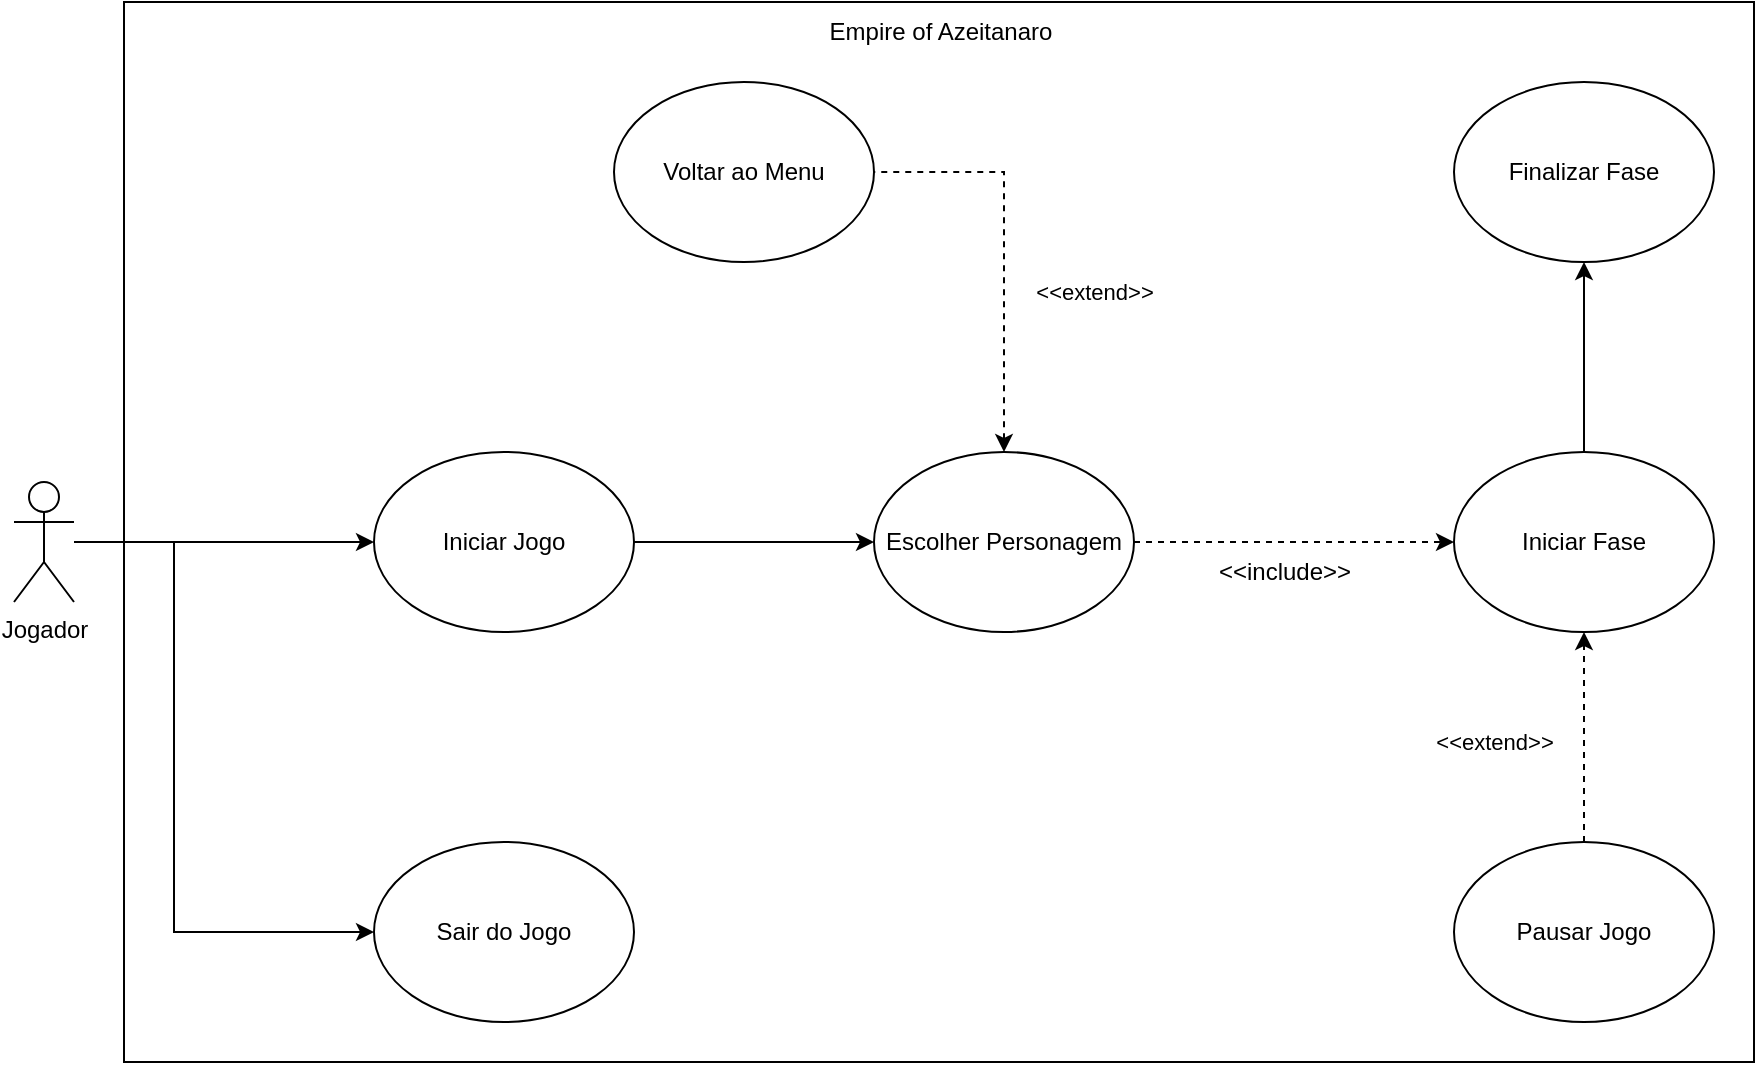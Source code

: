 <mxfile version="26.2.2">
  <diagram name="Página-1" id="15wD4XdWJOHvP9UWTnK-">
    <mxGraphModel grid="1" page="1" gridSize="10" guides="1" tooltips="1" connect="1" arrows="1" fold="1" pageScale="1" pageWidth="827" pageHeight="1169" math="0" shadow="0">
      <root>
        <mxCell id="0" />
        <mxCell id="1" parent="0" />
        <mxCell id="fjldj0I1w6XwQi6lwWwb-43" value="" style="rounded=0;whiteSpace=wrap;html=1;" vertex="1" parent="1">
          <mxGeometry x="95" y="500" width="815" height="530" as="geometry" />
        </mxCell>
        <mxCell id="fjldj0I1w6XwQi6lwWwb-2" value="Jogador" style="shape=umlActor;verticalLabelPosition=bottom;verticalAlign=top;html=1;outlineConnect=0;" vertex="1" parent="1">
          <mxGeometry x="40" y="740" width="30" height="60" as="geometry" />
        </mxCell>
        <mxCell id="fjldj0I1w6XwQi6lwWwb-4" value="Iniciar Jogo" style="ellipse;whiteSpace=wrap;html=1;" vertex="1" parent="1">
          <mxGeometry x="220" y="725" width="130" height="90" as="geometry" />
        </mxCell>
        <mxCell id="fjldj0I1w6XwQi6lwWwb-5" value="Sair do Jogo" style="ellipse;whiteSpace=wrap;html=1;" vertex="1" parent="1">
          <mxGeometry x="220" y="920" width="130" height="90" as="geometry" />
        </mxCell>
        <mxCell id="fjldj0I1w6XwQi6lwWwb-6" value="Escolher Personagem" style="ellipse;whiteSpace=wrap;html=1;" vertex="1" parent="1">
          <mxGeometry x="470" y="725" width="130" height="90" as="geometry" />
        </mxCell>
        <mxCell id="fjldj0I1w6XwQi6lwWwb-9" value="" style="endArrow=classic;html=1;rounded=0;entryX=0;entryY=0.5;entryDx=0;entryDy=0;" edge="1" parent="1" source="fjldj0I1w6XwQi6lwWwb-2" target="fjldj0I1w6XwQi6lwWwb-4">
          <mxGeometry width="50" height="50" relative="1" as="geometry">
            <mxPoint x="390" y="810" as="sourcePoint" />
            <mxPoint x="440" y="760" as="targetPoint" />
          </mxGeometry>
        </mxCell>
        <mxCell id="fjldj0I1w6XwQi6lwWwb-10" value="" style="endArrow=classic;html=1;rounded=0;exitX=1;exitY=0.5;exitDx=0;exitDy=0;entryX=0;entryY=0.5;entryDx=0;entryDy=0;" edge="1" parent="1" source="fjldj0I1w6XwQi6lwWwb-4" target="fjldj0I1w6XwQi6lwWwb-6">
          <mxGeometry width="50" height="50" relative="1" as="geometry">
            <mxPoint x="390" y="810" as="sourcePoint" />
            <mxPoint x="440" y="760" as="targetPoint" />
          </mxGeometry>
        </mxCell>
        <mxCell id="fjldj0I1w6XwQi6lwWwb-11" value="" style="endArrow=classic;html=1;rounded=0;entryX=0;entryY=0.5;entryDx=0;entryDy=0;" edge="1" parent="1" target="fjldj0I1w6XwQi6lwWwb-5">
          <mxGeometry width="50" height="50" relative="1" as="geometry">
            <mxPoint x="120" y="770" as="sourcePoint" />
            <mxPoint x="440" y="760" as="targetPoint" />
            <Array as="points">
              <mxPoint x="120" y="965" />
            </Array>
          </mxGeometry>
        </mxCell>
        <mxCell id="fjldj0I1w6XwQi6lwWwb-25" value="Voltar ao Menu" style="ellipse;whiteSpace=wrap;html=1;" vertex="1" parent="1">
          <mxGeometry x="340" y="540" width="130" height="90" as="geometry" />
        </mxCell>
        <mxCell id="fjldj0I1w6XwQi6lwWwb-26" value="" style="endArrow=none;html=1;rounded=0;exitX=0.5;exitY=0;exitDx=0;exitDy=0;entryX=1;entryY=0.5;entryDx=0;entryDy=0;startFill=1;startArrow=classic;dashed=1;" edge="1" parent="1" source="fjldj0I1w6XwQi6lwWwb-6" target="fjldj0I1w6XwQi6lwWwb-25">
          <mxGeometry width="50" height="50" relative="1" as="geometry">
            <mxPoint x="390" y="810" as="sourcePoint" />
            <mxPoint x="440" y="760" as="targetPoint" />
            <Array as="points">
              <mxPoint x="535" y="585" />
            </Array>
          </mxGeometry>
        </mxCell>
        <mxCell id="fjldj0I1w6XwQi6lwWwb-34" value="&lt;div&gt;&amp;lt;&amp;lt;extend&amp;gt;&amp;gt;&lt;/div&gt;" style="edgeLabel;html=1;align=center;verticalAlign=middle;resizable=0;points=[];" vertex="1" connectable="0" parent="fjldj0I1w6XwQi6lwWwb-26">
          <mxGeometry x="-0.036" relative="1" as="geometry">
            <mxPoint x="45" y="19" as="offset" />
          </mxGeometry>
        </mxCell>
        <mxCell id="fjldj0I1w6XwQi6lwWwb-27" value="&lt;div&gt;Iniciar Fase&lt;/div&gt;" style="ellipse;whiteSpace=wrap;html=1;" vertex="1" parent="1">
          <mxGeometry x="760" y="725" width="130" height="90" as="geometry" />
        </mxCell>
        <mxCell id="fjldj0I1w6XwQi6lwWwb-29" value="Pausar Jogo" style="ellipse;whiteSpace=wrap;html=1;" vertex="1" parent="1">
          <mxGeometry x="760" y="920" width="130" height="90" as="geometry" />
        </mxCell>
        <mxCell id="fjldj0I1w6XwQi6lwWwb-31" value="" style="endArrow=classic;html=1;rounded=0;exitX=0.5;exitY=0;exitDx=0;exitDy=0;entryX=0.5;entryY=1;entryDx=0;entryDy=0;dashed=1;" edge="1" parent="1" source="fjldj0I1w6XwQi6lwWwb-29" target="fjldj0I1w6XwQi6lwWwb-27">
          <mxGeometry width="50" height="50" relative="1" as="geometry">
            <mxPoint x="390" y="810" as="sourcePoint" />
            <mxPoint x="440" y="760" as="targetPoint" />
          </mxGeometry>
        </mxCell>
        <mxCell id="fjldj0I1w6XwQi6lwWwb-35" value="&lt;div&gt;&amp;lt;&amp;lt;extend&amp;gt;&amp;gt;&lt;/div&gt;" style="edgeLabel;html=1;align=center;verticalAlign=middle;resizable=0;points=[];" vertex="1" connectable="0" parent="fjldj0I1w6XwQi6lwWwb-31">
          <mxGeometry x="0.043" y="4" relative="1" as="geometry">
            <mxPoint x="-41" y="5" as="offset" />
          </mxGeometry>
        </mxCell>
        <mxCell id="fjldj0I1w6XwQi6lwWwb-33" value="" style="endArrow=classic;html=1;rounded=0;exitX=1;exitY=0.5;exitDx=0;exitDy=0;entryX=0;entryY=0.5;entryDx=0;entryDy=0;dashed=1;" edge="1" parent="1" source="fjldj0I1w6XwQi6lwWwb-6" target="fjldj0I1w6XwQi6lwWwb-27">
          <mxGeometry width="50" height="50" relative="1" as="geometry">
            <mxPoint x="600" y="770" as="sourcePoint" />
            <mxPoint x="640" y="770" as="targetPoint" />
          </mxGeometry>
        </mxCell>
        <mxCell id="fjldj0I1w6XwQi6lwWwb-36" value="Finalizar Fase" style="ellipse;whiteSpace=wrap;html=1;" vertex="1" parent="1">
          <mxGeometry x="760" y="540" width="130" height="90" as="geometry" />
        </mxCell>
        <mxCell id="fjldj0I1w6XwQi6lwWwb-37" value="" style="endArrow=classic;html=1;rounded=0;exitX=0.5;exitY=0;exitDx=0;exitDy=0;entryX=0.5;entryY=1;entryDx=0;entryDy=0;" edge="1" parent="1" source="fjldj0I1w6XwQi6lwWwb-27" target="fjldj0I1w6XwQi6lwWwb-36">
          <mxGeometry width="50" height="50" relative="1" as="geometry">
            <mxPoint x="660" y="810" as="sourcePoint" />
            <mxPoint x="710" y="760" as="targetPoint" />
          </mxGeometry>
        </mxCell>
        <mxCell id="fjldj0I1w6XwQi6lwWwb-38" value="&amp;lt;&amp;lt;include&amp;gt;&amp;gt;" style="text;html=1;align=center;verticalAlign=middle;resizable=0;points=[];autosize=1;strokeColor=none;fillColor=none;" vertex="1" parent="1">
          <mxGeometry x="630" y="770" width="90" height="30" as="geometry" />
        </mxCell>
        <mxCell id="fjldj0I1w6XwQi6lwWwb-44" value="Empire of Azeitanaro" style="text;html=1;align=center;verticalAlign=middle;resizable=0;points=[];autosize=1;strokeColor=none;fillColor=none;" vertex="1" parent="1">
          <mxGeometry x="432.5" y="500" width="140" height="30" as="geometry" />
        </mxCell>
      </root>
    </mxGraphModel>
  </diagram>
</mxfile>
